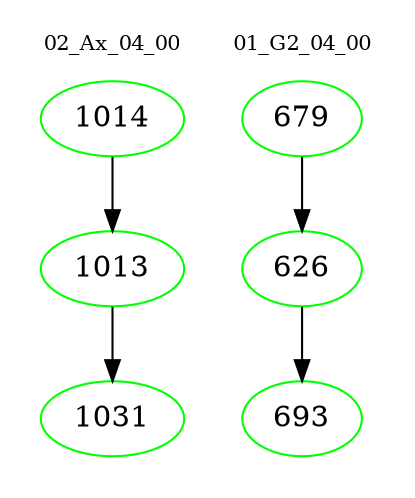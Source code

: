 digraph{
subgraph cluster_0 {
color = white
label = "02_Ax_04_00";
fontsize=10;
T0_1014 [label="1014", color="green"]
T0_1014 -> T0_1013 [color="black"]
T0_1013 [label="1013", color="green"]
T0_1013 -> T0_1031 [color="black"]
T0_1031 [label="1031", color="green"]
}
subgraph cluster_1 {
color = white
label = "01_G2_04_00";
fontsize=10;
T1_679 [label="679", color="green"]
T1_679 -> T1_626 [color="black"]
T1_626 [label="626", color="green"]
T1_626 -> T1_693 [color="black"]
T1_693 [label="693", color="green"]
}
}
